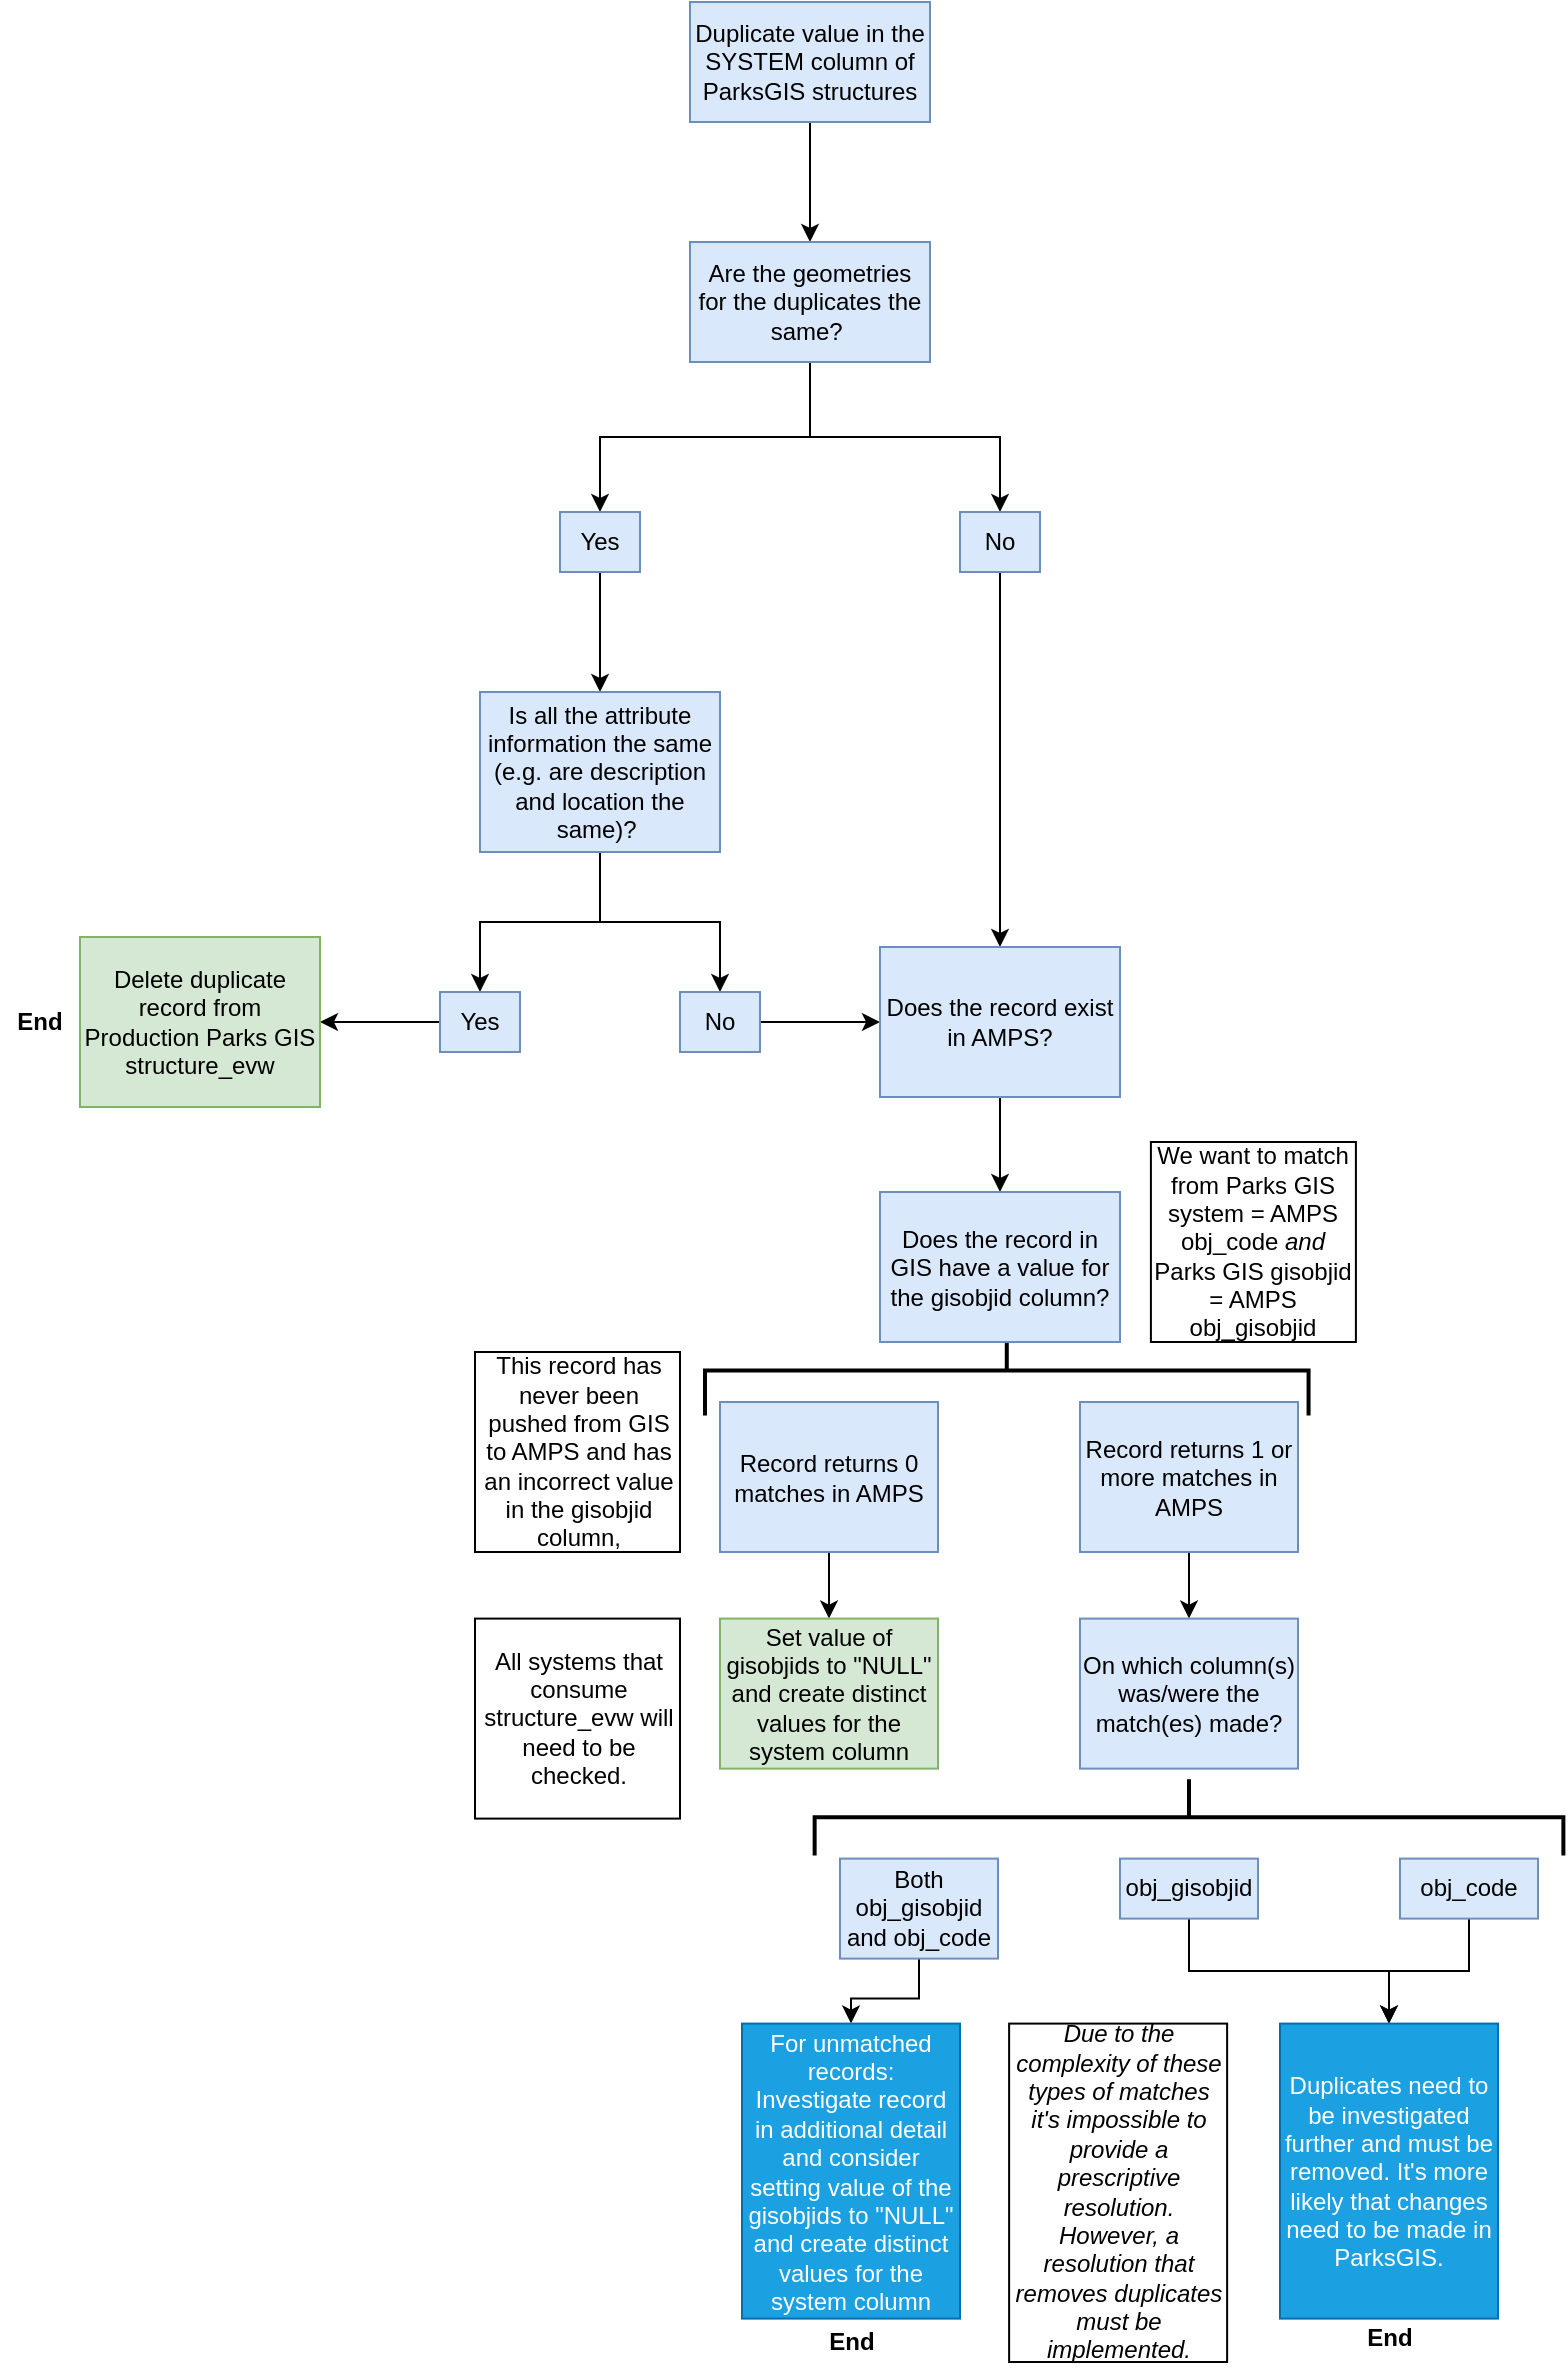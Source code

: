 <mxfile version="13.6.6" type="github">
  <diagram id="zHSKgXSfzCdZv82x1Zii" name="Page-1">
    <mxGraphModel dx="2513" dy="1033" grid="1" gridSize="10" guides="1" tooltips="1" connect="1" arrows="1" fold="1" page="1" pageScale="1" pageWidth="850" pageHeight="1100" math="0" shadow="0">
      <root>
        <mxCell id="0" />
        <mxCell id="1" parent="0" />
        <mxCell id="LcwuGCR-S58AGxE-9b6Q-7" value="" style="edgeStyle=orthogonalEdgeStyle;rounded=0;orthogonalLoop=1;jettySize=auto;html=1;" edge="1" parent="1" source="LcwuGCR-S58AGxE-9b6Q-8">
          <mxGeometry relative="1" as="geometry">
            <mxPoint x="125" y="280" as="targetPoint" />
          </mxGeometry>
        </mxCell>
        <mxCell id="LcwuGCR-S58AGxE-9b6Q-8" value="&lt;div style=&quot;box-sizing: border-box ; font-family: &amp;#34;segoe ui&amp;#34; , , &amp;#34;apple color emoji&amp;#34; , &amp;#34;segoe ui emoji&amp;#34; , sans-serif ; font-size: 14px&quot;&gt;&lt;div style=&quot;box-sizing: border-box ; font-family: &amp;#34;segoe ui&amp;#34; , , &amp;#34;apple color emoji&amp;#34; , &amp;#34;segoe ui emoji&amp;#34; , sans-serif ; font-size: 12px&quot;&gt;Duplicate value in the SYSTEM column of ParksGIS structures&lt;/div&gt;&lt;/div&gt;" style="rounded=0;whiteSpace=wrap;html=1;fillColor=#dae8fc;strokeColor=#6c8ebf;" vertex="1" parent="1">
          <mxGeometry x="65" y="160" width="120" height="60" as="geometry" />
        </mxCell>
        <mxCell id="LcwuGCR-S58AGxE-9b6Q-12" style="edgeStyle=orthogonalEdgeStyle;rounded=0;orthogonalLoop=1;jettySize=auto;html=1;exitX=0.5;exitY=1;exitDx=0;exitDy=0;entryX=0.5;entryY=0;entryDx=0;entryDy=0;" edge="1" parent="1" source="LcwuGCR-S58AGxE-9b6Q-14" target="LcwuGCR-S58AGxE-9b6Q-16">
          <mxGeometry relative="1" as="geometry" />
        </mxCell>
        <mxCell id="LcwuGCR-S58AGxE-9b6Q-13" style="edgeStyle=orthogonalEdgeStyle;rounded=0;orthogonalLoop=1;jettySize=auto;html=1;exitX=0.5;exitY=1;exitDx=0;exitDy=0;entryX=0.5;entryY=0;entryDx=0;entryDy=0;" edge="1" parent="1" source="LcwuGCR-S58AGxE-9b6Q-14" target="LcwuGCR-S58AGxE-9b6Q-18">
          <mxGeometry relative="1" as="geometry" />
        </mxCell>
        <mxCell id="LcwuGCR-S58AGxE-9b6Q-14" value="Are the geometries for the duplicates the same?&amp;nbsp;" style="rounded=0;whiteSpace=wrap;html=1;fillColor=#dae8fc;strokeColor=#6c8ebf;" vertex="1" parent="1">
          <mxGeometry x="65" y="280" width="120" height="60" as="geometry" />
        </mxCell>
        <mxCell id="LcwuGCR-S58AGxE-9b6Q-15" value="" style="edgeStyle=orthogonalEdgeStyle;rounded=0;orthogonalLoop=1;jettySize=auto;html=1;" edge="1" parent="1" source="LcwuGCR-S58AGxE-9b6Q-16" target="LcwuGCR-S58AGxE-9b6Q-21">
          <mxGeometry relative="1" as="geometry" />
        </mxCell>
        <mxCell id="LcwuGCR-S58AGxE-9b6Q-16" value="Yes" style="rounded=0;whiteSpace=wrap;html=1;fillColor=#dae8fc;strokeColor=#6C8EBF;" vertex="1" parent="1">
          <mxGeometry y="415" width="40" height="30" as="geometry" />
        </mxCell>
        <mxCell id="LcwuGCR-S58AGxE-9b6Q-17" value="" style="edgeStyle=orthogonalEdgeStyle;rounded=0;orthogonalLoop=1;jettySize=auto;html=1;entryX=0.5;entryY=0;entryDx=0;entryDy=0;" edge="1" parent="1" source="LcwuGCR-S58AGxE-9b6Q-18" target="LcwuGCR-S58AGxE-9b6Q-28">
          <mxGeometry relative="1" as="geometry">
            <mxPoint x="220" y="505" as="targetPoint" />
          </mxGeometry>
        </mxCell>
        <mxCell id="LcwuGCR-S58AGxE-9b6Q-18" value="No" style="rounded=0;whiteSpace=wrap;html=1;fillColor=#dae8fc;strokeColor=#6C8EBF;" vertex="1" parent="1">
          <mxGeometry x="200" y="415" width="40" height="30" as="geometry" />
        </mxCell>
        <mxCell id="LcwuGCR-S58AGxE-9b6Q-19" style="edgeStyle=orthogonalEdgeStyle;rounded=0;orthogonalLoop=1;jettySize=auto;html=1;exitX=0.5;exitY=1;exitDx=0;exitDy=0;entryX=0.5;entryY=0;entryDx=0;entryDy=0;" edge="1" parent="1" source="LcwuGCR-S58AGxE-9b6Q-21" target="LcwuGCR-S58AGxE-9b6Q-23">
          <mxGeometry relative="1" as="geometry" />
        </mxCell>
        <mxCell id="LcwuGCR-S58AGxE-9b6Q-20" style="edgeStyle=orthogonalEdgeStyle;rounded=0;orthogonalLoop=1;jettySize=auto;html=1;exitX=0.5;exitY=1;exitDx=0;exitDy=0;entryX=0.5;entryY=0;entryDx=0;entryDy=0;" edge="1" parent="1" source="LcwuGCR-S58AGxE-9b6Q-21" target="LcwuGCR-S58AGxE-9b6Q-25">
          <mxGeometry relative="1" as="geometry" />
        </mxCell>
        <mxCell id="LcwuGCR-S58AGxE-9b6Q-21" value="Is all the attribute information the same (e.g. are description and location the same)?&amp;nbsp;" style="rounded=0;whiteSpace=wrap;html=1;fillColor=#dae8fc;strokeColor=#6c8ebf;" vertex="1" parent="1">
          <mxGeometry x="-40" y="505" width="120" height="80" as="geometry" />
        </mxCell>
        <mxCell id="LcwuGCR-S58AGxE-9b6Q-22" value="" style="edgeStyle=orthogonalEdgeStyle;rounded=0;orthogonalLoop=1;jettySize=auto;html=1;" edge="1" parent="1" source="LcwuGCR-S58AGxE-9b6Q-23" target="LcwuGCR-S58AGxE-9b6Q-26">
          <mxGeometry relative="1" as="geometry" />
        </mxCell>
        <mxCell id="LcwuGCR-S58AGxE-9b6Q-23" value="Yes" style="rounded=0;whiteSpace=wrap;html=1;fillColor=#dae8fc;strokeColor=#6c8ebf;" vertex="1" parent="1">
          <mxGeometry x="-60" y="655" width="40" height="30" as="geometry" />
        </mxCell>
        <mxCell id="LcwuGCR-S58AGxE-9b6Q-24" value="" style="edgeStyle=orthogonalEdgeStyle;rounded=0;orthogonalLoop=1;jettySize=auto;html=1;" edge="1" parent="1" source="LcwuGCR-S58AGxE-9b6Q-25" target="LcwuGCR-S58AGxE-9b6Q-28">
          <mxGeometry relative="1" as="geometry" />
        </mxCell>
        <mxCell id="LcwuGCR-S58AGxE-9b6Q-25" value="No" style="rounded=0;whiteSpace=wrap;html=1;fillColor=#dae8fc;strokeColor=#6C8EBF;" vertex="1" parent="1">
          <mxGeometry x="60" y="655" width="40" height="30" as="geometry" />
        </mxCell>
        <mxCell id="LcwuGCR-S58AGxE-9b6Q-26" value="Delete duplicate record from Production Parks GIS structure_evw" style="rounded=0;whiteSpace=wrap;html=1;fillColor=#d5e8d4;strokeColor=#82b366;" vertex="1" parent="1">
          <mxGeometry x="-240" y="627.5" width="120" height="85" as="geometry" />
        </mxCell>
        <mxCell id="LcwuGCR-S58AGxE-9b6Q-27" value="" style="edgeStyle=orthogonalEdgeStyle;rounded=0;orthogonalLoop=1;jettySize=auto;html=1;" edge="1" parent="1" source="LcwuGCR-S58AGxE-9b6Q-28" target="LcwuGCR-S58AGxE-9b6Q-30">
          <mxGeometry relative="1" as="geometry" />
        </mxCell>
        <mxCell id="LcwuGCR-S58AGxE-9b6Q-28" value="Does the record exist in AMPS?" style="rounded=0;whiteSpace=wrap;html=1;fillColor=#dae8fc;strokeColor=#6c8ebf;" vertex="1" parent="1">
          <mxGeometry x="160" y="632.5" width="120" height="75" as="geometry" />
        </mxCell>
        <mxCell id="LcwuGCR-S58AGxE-9b6Q-29" value="" style="strokeWidth=2;html=1;shape=mxgraph.flowchart.annotation_2;align=left;labelPosition=right;pointerEvents=1;rotation=90;" vertex="1" parent="1">
          <mxGeometry x="200.95" y="693.39" width="44.88" height="301.79" as="geometry" />
        </mxCell>
        <mxCell id="LcwuGCR-S58AGxE-9b6Q-30" value="Does the record in GIS have a value for the gisobjid column?" style="rounded=0;whiteSpace=wrap;html=1;fillColor=#dae8fc;strokeColor=#6c8ebf;" vertex="1" parent="1">
          <mxGeometry x="160" y="755" width="120" height="75" as="geometry" />
        </mxCell>
        <mxCell id="LcwuGCR-S58AGxE-9b6Q-31" value="We want to match from Parks GIS system = AMPS obj_code &lt;i&gt;and&lt;/i&gt; Parks GIS gisobjid = AMPS obj_gisobjid" style="rounded=0;whiteSpace=wrap;html=1;" vertex="1" parent="1">
          <mxGeometry x="295.45" y="730" width="102.5" height="100" as="geometry" />
        </mxCell>
        <mxCell id="LcwuGCR-S58AGxE-9b6Q-32" value="" style="edgeStyle=orthogonalEdgeStyle;rounded=0;orthogonalLoop=1;jettySize=auto;html=1;" edge="1" parent="1" source="LcwuGCR-S58AGxE-9b6Q-33" target="LcwuGCR-S58AGxE-9b6Q-37">
          <mxGeometry relative="1" as="geometry" />
        </mxCell>
        <mxCell id="LcwuGCR-S58AGxE-9b6Q-33" value="Record returns 0 matches in AMPS" style="rounded=0;whiteSpace=wrap;html=1;fillColor=#dae8fc;strokeColor=#6c8ebf;" vertex="1" parent="1">
          <mxGeometry x="80" y="860" width="109" height="75" as="geometry" />
        </mxCell>
        <mxCell id="LcwuGCR-S58AGxE-9b6Q-34" value="" style="edgeStyle=orthogonalEdgeStyle;rounded=0;orthogonalLoop=1;jettySize=auto;html=1;" edge="1" parent="1" source="LcwuGCR-S58AGxE-9b6Q-35" target="LcwuGCR-S58AGxE-9b6Q-39">
          <mxGeometry relative="1" as="geometry" />
        </mxCell>
        <mxCell id="LcwuGCR-S58AGxE-9b6Q-35" value="Record returns 1 or more matches in AMPS" style="rounded=0;whiteSpace=wrap;html=1;fillColor=#dae8fc;strokeColor=#6c8ebf;" vertex="1" parent="1">
          <mxGeometry x="260" y="860" width="109" height="75" as="geometry" />
        </mxCell>
        <mxCell id="LcwuGCR-S58AGxE-9b6Q-36" value="This record has never been pushed from GIS to AMPS and has an incorrect value in the gisobjid column," style="rounded=0;whiteSpace=wrap;html=1;" vertex="1" parent="1">
          <mxGeometry x="-42.5" y="835" width="102.5" height="100" as="geometry" />
        </mxCell>
        <mxCell id="LcwuGCR-S58AGxE-9b6Q-37" value="Set value of gisobjids to &quot;NULL&quot; and create distinct values for the system column" style="rounded=0;whiteSpace=wrap;html=1;fillColor=#d5e8d4;strokeColor=#82b366;" vertex="1" parent="1">
          <mxGeometry x="80" y="968.3" width="109" height="75" as="geometry" />
        </mxCell>
        <mxCell id="LcwuGCR-S58AGxE-9b6Q-38" value="All systems that consume structure_evw will need to be checked." style="rounded=0;whiteSpace=wrap;html=1;" vertex="1" parent="1">
          <mxGeometry x="-42.5" y="968.3" width="102.5" height="100" as="geometry" />
        </mxCell>
        <mxCell id="LcwuGCR-S58AGxE-9b6Q-39" value="On which column(s) was/were the match(es) made?" style="rounded=0;whiteSpace=wrap;html=1;fillColor=#dae8fc;strokeColor=#6c8ebf;" vertex="1" parent="1">
          <mxGeometry x="260" y="968.3" width="109" height="75" as="geometry" />
        </mxCell>
        <mxCell id="LcwuGCR-S58AGxE-9b6Q-40" style="edgeStyle=orthogonalEdgeStyle;rounded=0;orthogonalLoop=1;jettySize=auto;html=1;exitX=0.5;exitY=1;exitDx=0;exitDy=0;" edge="1" parent="1" source="LcwuGCR-S58AGxE-9b6Q-41" target="LcwuGCR-S58AGxE-9b6Q-48">
          <mxGeometry relative="1" as="geometry" />
        </mxCell>
        <mxCell id="LcwuGCR-S58AGxE-9b6Q-41" value="obj_gisobjid" style="rounded=0;whiteSpace=wrap;html=1;fillColor=#dae8fc;strokeColor=#6c8ebf;" vertex="1" parent="1">
          <mxGeometry x="280" y="1088.3" width="69" height="30" as="geometry" />
        </mxCell>
        <mxCell id="LcwuGCR-S58AGxE-9b6Q-42" style="edgeStyle=orthogonalEdgeStyle;rounded=0;orthogonalLoop=1;jettySize=auto;html=1;entryX=0.5;entryY=0;entryDx=0;entryDy=0;" edge="1" parent="1" source="LcwuGCR-S58AGxE-9b6Q-43" target="LcwuGCR-S58AGxE-9b6Q-48">
          <mxGeometry relative="1" as="geometry" />
        </mxCell>
        <mxCell id="LcwuGCR-S58AGxE-9b6Q-43" value="obj_code" style="rounded=0;whiteSpace=wrap;html=1;fillColor=#dae8fc;strokeColor=#6c8ebf;" vertex="1" parent="1">
          <mxGeometry x="420" y="1088.3" width="69" height="30" as="geometry" />
        </mxCell>
        <mxCell id="LcwuGCR-S58AGxE-9b6Q-44" value="" style="edgeStyle=orthogonalEdgeStyle;rounded=0;orthogonalLoop=1;jettySize=auto;html=1;" edge="1" parent="1" source="LcwuGCR-S58AGxE-9b6Q-45" target="LcwuGCR-S58AGxE-9b6Q-47">
          <mxGeometry relative="1" as="geometry" />
        </mxCell>
        <mxCell id="LcwuGCR-S58AGxE-9b6Q-45" value="Both obj_gisobjid and obj_code" style="rounded=0;whiteSpace=wrap;html=1;fillColor=#dae8fc;strokeColor=#6c8ebf;" vertex="1" parent="1">
          <mxGeometry x="140" y="1088.3" width="79" height="50" as="geometry" />
        </mxCell>
        <mxCell id="LcwuGCR-S58AGxE-9b6Q-46" value="" style="strokeWidth=2;html=1;shape=mxgraph.flowchart.annotation_2;align=left;labelPosition=right;pointerEvents=1;rotation=90;" vertex="1" parent="1">
          <mxGeometry x="295.45" y="880.48" width="38.11" height="374.37" as="geometry" />
        </mxCell>
        <mxCell id="LcwuGCR-S58AGxE-9b6Q-47" value="For unmatched records: &lt;br&gt;Investigate record in additional detail and consider&lt;br&gt;setting value of the gisobjids to &quot;NULL&quot; and create distinct values for the system column" style="rounded=0;whiteSpace=wrap;html=1;fillColor=#1ba1e2;strokeColor=#006EAF;fontColor=#ffffff;" vertex="1" parent="1">
          <mxGeometry x="91" y="1170.8" width="109" height="147.5" as="geometry" />
        </mxCell>
        <mxCell id="LcwuGCR-S58AGxE-9b6Q-48" value="Duplicates need to be investigated further and must be removed. It&#39;s more likely that changes need to be made in ParksGIS." style="rounded=0;whiteSpace=wrap;html=1;fillColor=#1ba1e2;strokeColor=#006EAF;fontColor=#ffffff;" vertex="1" parent="1">
          <mxGeometry x="360" y="1170.8" width="109" height="147.5" as="geometry" />
        </mxCell>
        <mxCell id="LcwuGCR-S58AGxE-9b6Q-49" value="&lt;i&gt;Due to the complexity of these types of matches it&#39;s impossible to provide a prescriptive resolution. However, a resolution that removes duplicates must be implemented.&lt;/i&gt;" style="rounded=0;whiteSpace=wrap;html=1;" vertex="1" parent="1">
          <mxGeometry x="224.56" y="1170.8" width="109" height="169.2" as="geometry" />
        </mxCell>
        <mxCell id="LcwuGCR-S58AGxE-9b6Q-51" value="&lt;b&gt;End&lt;/b&gt;" style="text;html=1;strokeColor=none;fillColor=none;align=center;verticalAlign=middle;whiteSpace=wrap;rounded=0;" vertex="1" parent="1">
          <mxGeometry x="125.5" y="1320" width="40" height="20" as="geometry" />
        </mxCell>
        <mxCell id="LcwuGCR-S58AGxE-9b6Q-52" value="&lt;b&gt;End&lt;/b&gt;" style="text;html=1;strokeColor=none;fillColor=none;align=center;verticalAlign=middle;whiteSpace=wrap;rounded=0;" vertex="1" parent="1">
          <mxGeometry x="394.5" y="1318.3" width="40" height="20" as="geometry" />
        </mxCell>
        <mxCell id="LcwuGCR-S58AGxE-9b6Q-53" value="&lt;b&gt;End&lt;/b&gt;" style="text;html=1;strokeColor=none;fillColor=none;align=center;verticalAlign=middle;whiteSpace=wrap;rounded=0;" vertex="1" parent="1">
          <mxGeometry x="-280" y="660" width="40" height="20" as="geometry" />
        </mxCell>
      </root>
    </mxGraphModel>
  </diagram>
</mxfile>
